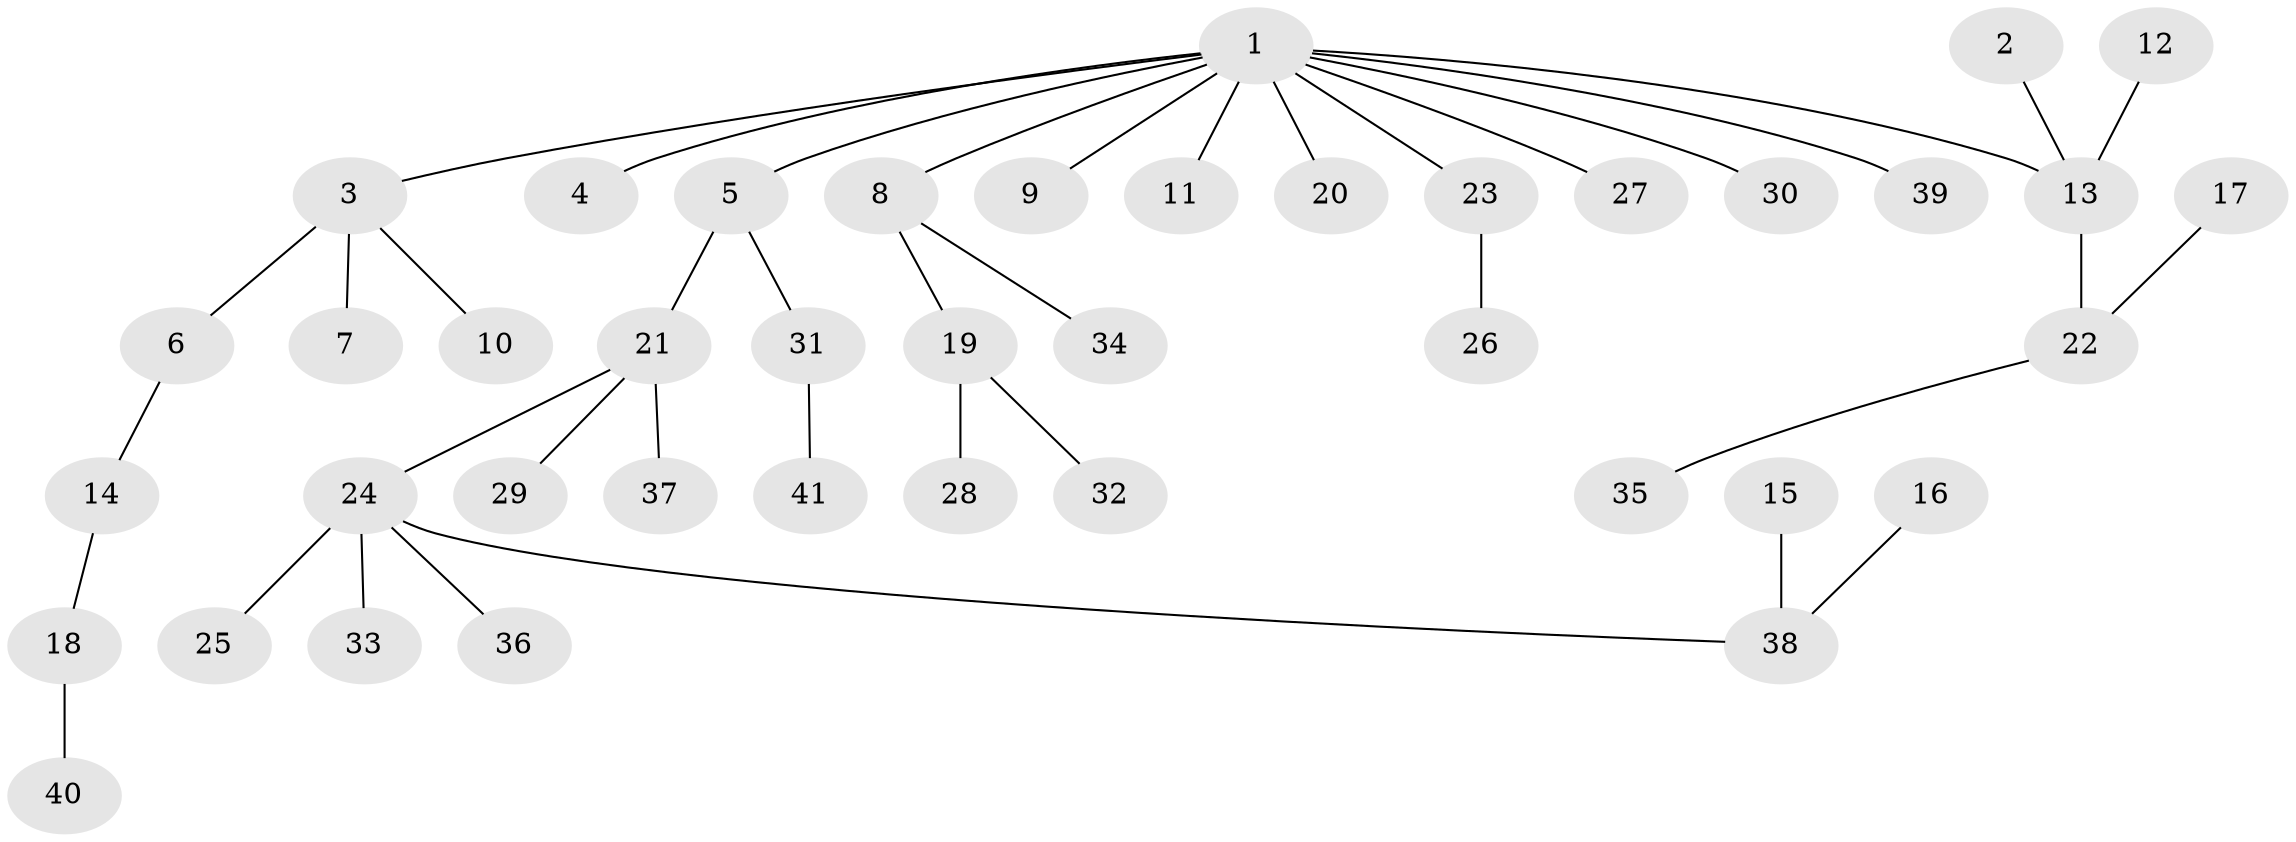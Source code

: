 // original degree distribution, {6: 0.012345679012345678, 8: 0.012345679012345678, 5: 0.012345679012345678, 3: 0.13580246913580246, 2: 0.32098765432098764, 1: 0.4444444444444444, 4: 0.06172839506172839}
// Generated by graph-tools (version 1.1) at 2025/50/03/09/25 03:50:24]
// undirected, 41 vertices, 40 edges
graph export_dot {
graph [start="1"]
  node [color=gray90,style=filled];
  1;
  2;
  3;
  4;
  5;
  6;
  7;
  8;
  9;
  10;
  11;
  12;
  13;
  14;
  15;
  16;
  17;
  18;
  19;
  20;
  21;
  22;
  23;
  24;
  25;
  26;
  27;
  28;
  29;
  30;
  31;
  32;
  33;
  34;
  35;
  36;
  37;
  38;
  39;
  40;
  41;
  1 -- 3 [weight=1.0];
  1 -- 4 [weight=1.0];
  1 -- 5 [weight=1.0];
  1 -- 8 [weight=1.0];
  1 -- 9 [weight=1.0];
  1 -- 11 [weight=1.0];
  1 -- 13 [weight=1.0];
  1 -- 20 [weight=1.0];
  1 -- 23 [weight=1.0];
  1 -- 27 [weight=1.0];
  1 -- 30 [weight=1.0];
  1 -- 39 [weight=1.0];
  2 -- 13 [weight=1.0];
  3 -- 6 [weight=1.0];
  3 -- 7 [weight=1.0];
  3 -- 10 [weight=1.0];
  5 -- 21 [weight=1.0];
  5 -- 31 [weight=1.0];
  6 -- 14 [weight=1.0];
  8 -- 19 [weight=1.0];
  8 -- 34 [weight=1.0];
  12 -- 13 [weight=1.0];
  13 -- 22 [weight=1.0];
  14 -- 18 [weight=1.0];
  15 -- 38 [weight=1.0];
  16 -- 38 [weight=1.0];
  17 -- 22 [weight=1.0];
  18 -- 40 [weight=1.0];
  19 -- 28 [weight=1.0];
  19 -- 32 [weight=1.0];
  21 -- 24 [weight=1.0];
  21 -- 29 [weight=1.0];
  21 -- 37 [weight=1.0];
  22 -- 35 [weight=1.0];
  23 -- 26 [weight=1.0];
  24 -- 25 [weight=1.0];
  24 -- 33 [weight=1.0];
  24 -- 36 [weight=1.0];
  24 -- 38 [weight=1.0];
  31 -- 41 [weight=1.0];
}
